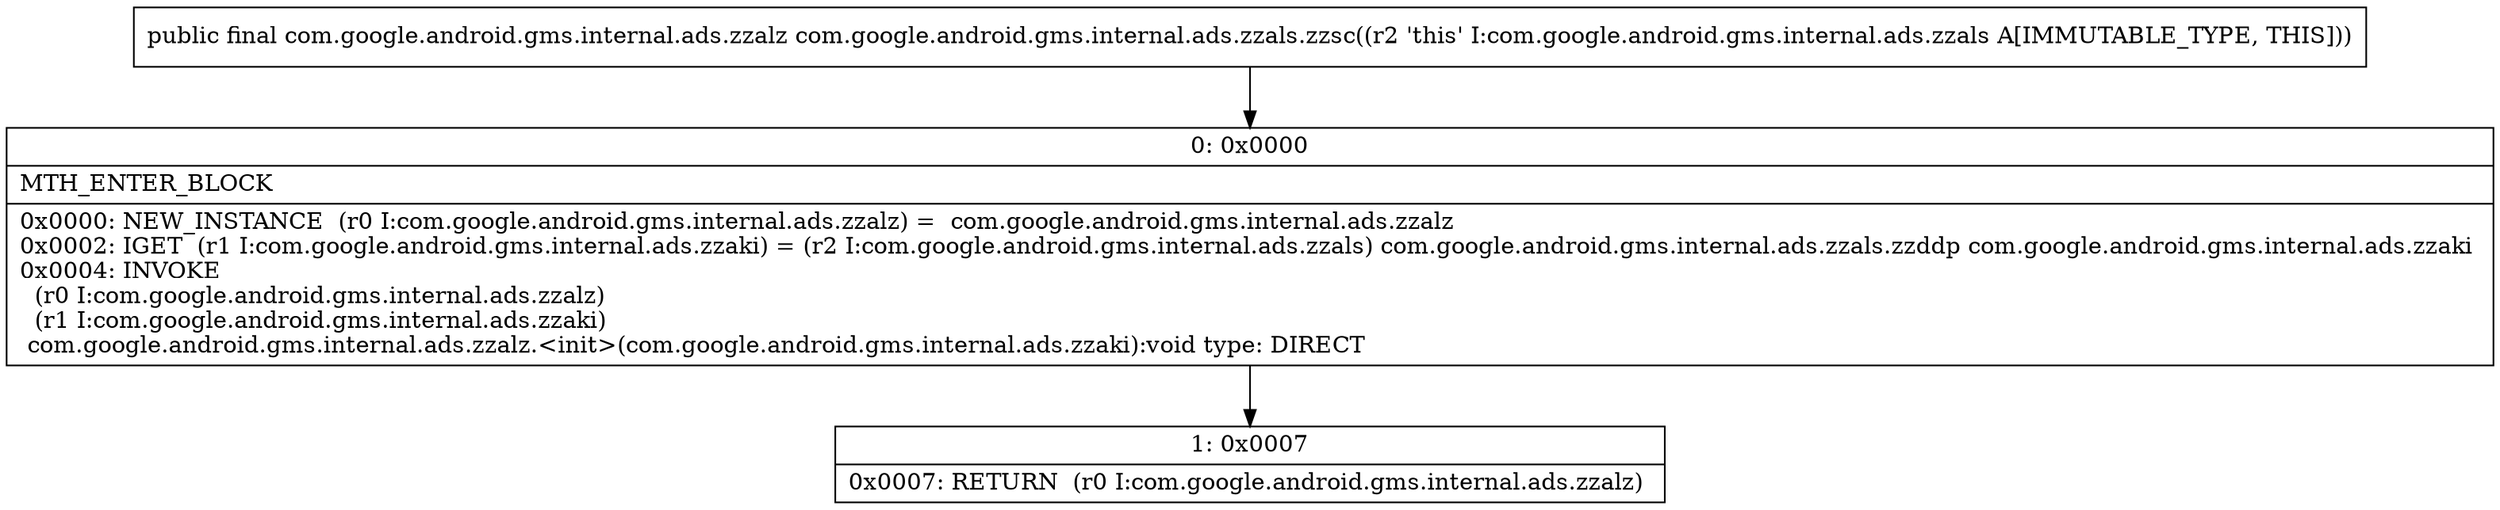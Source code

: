 digraph "CFG forcom.google.android.gms.internal.ads.zzals.zzsc()Lcom\/google\/android\/gms\/internal\/ads\/zzalz;" {
Node_0 [shape=record,label="{0\:\ 0x0000|MTH_ENTER_BLOCK\l|0x0000: NEW_INSTANCE  (r0 I:com.google.android.gms.internal.ads.zzalz) =  com.google.android.gms.internal.ads.zzalz \l0x0002: IGET  (r1 I:com.google.android.gms.internal.ads.zzaki) = (r2 I:com.google.android.gms.internal.ads.zzals) com.google.android.gms.internal.ads.zzals.zzddp com.google.android.gms.internal.ads.zzaki \l0x0004: INVOKE  \l  (r0 I:com.google.android.gms.internal.ads.zzalz)\l  (r1 I:com.google.android.gms.internal.ads.zzaki)\l com.google.android.gms.internal.ads.zzalz.\<init\>(com.google.android.gms.internal.ads.zzaki):void type: DIRECT \l}"];
Node_1 [shape=record,label="{1\:\ 0x0007|0x0007: RETURN  (r0 I:com.google.android.gms.internal.ads.zzalz) \l}"];
MethodNode[shape=record,label="{public final com.google.android.gms.internal.ads.zzalz com.google.android.gms.internal.ads.zzals.zzsc((r2 'this' I:com.google.android.gms.internal.ads.zzals A[IMMUTABLE_TYPE, THIS])) }"];
MethodNode -> Node_0;
Node_0 -> Node_1;
}

